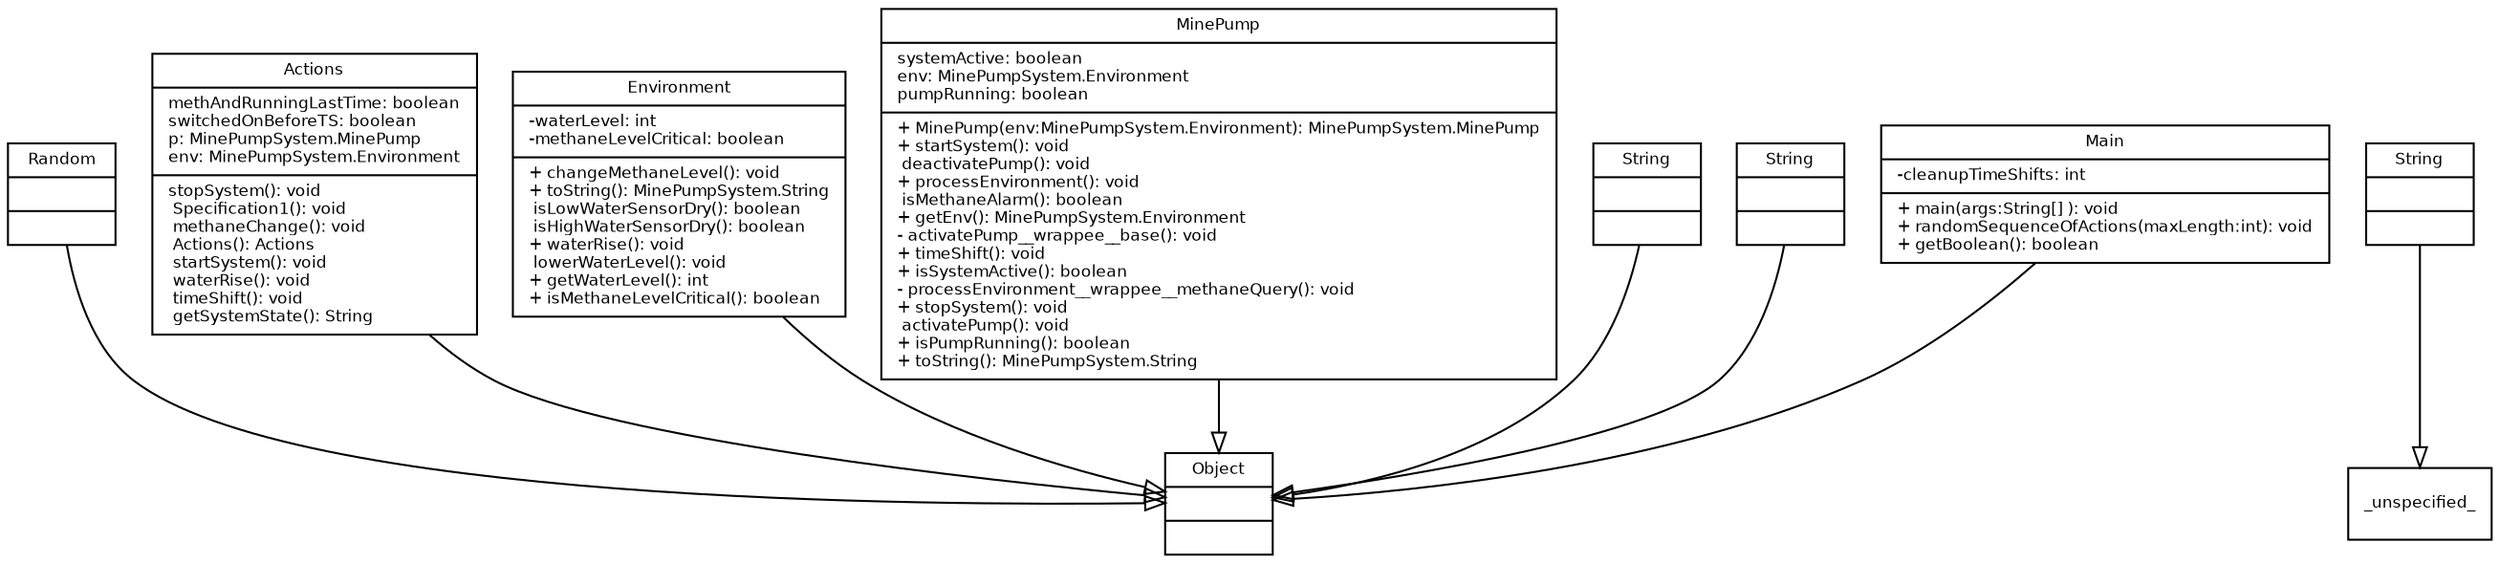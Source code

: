 digraph TypeHierarchy { 
        fontname = "Bitstream Vera Sans"
        fontsize = 8

        node [
                  fontname = "Bitstream Vera Sans"
                  fontsize = 8
                  shape = "record"
        ]

        edge [
                  fontname = "Bitstream Vera Sans"
                  fontsize = 8
        ]

        Random [
                  label = "{Random||}"
        ]

        Actions [
                  label = "{Actions|methAndRunningLastTime: boolean\lswitchedOnBeforeTS: boolean\lp: MinePumpSystem.MinePump\lenv: MinePumpSystem.Environment\l| stopSystem(): void\l Specification1(): void\l methaneChange(): void\l Actions(): Actions\l startSystem(): void\l waterRise(): void\l timeShift(): void\l getSystemState(): String\l}"
        ]

        MinePumpSystem_Environment [
                  label = "{Environment|-waterLevel: int\l-methaneLevelCritical: boolean\l|+ changeMethaneLevel(): void\l+ toString(): MinePumpSystem.String\l isLowWaterSensorDry(): boolean\l isHighWaterSensorDry(): boolean\l+ waterRise(): void\l lowerWaterLevel(): void\l+ getWaterLevel(): int\l+ isMethaneLevelCritical(): boolean\l}"
        ]

        MinePumpSystem_MinePump [
                  label = "{MinePump|systemActive: boolean\lenv: MinePumpSystem.Environment\lpumpRunning: boolean\l|+ MinePump(env:MinePumpSystem.Environment): MinePumpSystem.MinePump\l+ startSystem(): void\l deactivatePump(): void\l+ processEnvironment(): void\l isMethaneAlarm(): boolean\l+ getEnv(): MinePumpSystem.Environment\l- activatePump__wrappee__base(): void\l+ timeShift(): void\l+ isSystemActive(): boolean\l- processEnvironment__wrappee__methaneQuery(): void\l+ stopSystem(): void\l activatePump(): void\l+ isPumpRunning(): boolean\l+ toString(): MinePumpSystem.String\l}"
        ]

        String [
                  label = "{String||}"
        ]

        java_lang_String [
                  label = "{String||}"
        ]

        java_lang_Object [
                  label = "{Object||}"
        ]

        MinePumpSystem_String [
                  label = "{String||}"
        ]

        Main [
                  label = "{Main|-cleanupTimeShifts: int\l|+ main(args:String[] ): void\l+ randomSequenceOfActions(maxLength:int): void\l+ getBoolean(): boolean\l}"
        ]

        edge [
                  arrowhead = "empty"
                  style = "solid"
                  arrowtail = "none"
        ]

        Random -> java_lang_Object
        Actions -> java_lang_Object
        MinePumpSystem_Environment -> java_lang_Object
        MinePumpSystem_MinePump -> java_lang_Object
        String -> _unspecified_
        java_lang_String -> java_lang_Object
        MinePumpSystem_String -> java_lang_Object
        Main -> java_lang_Object
        edge [
                  arrowhead = "empty"
                  style = "dashed"
                  arrowtail = "none"
        ]

        edge [
                  arrowhead = "normal"
                  style = "solid"
                  arrowtail = "odot"
        ]

}
